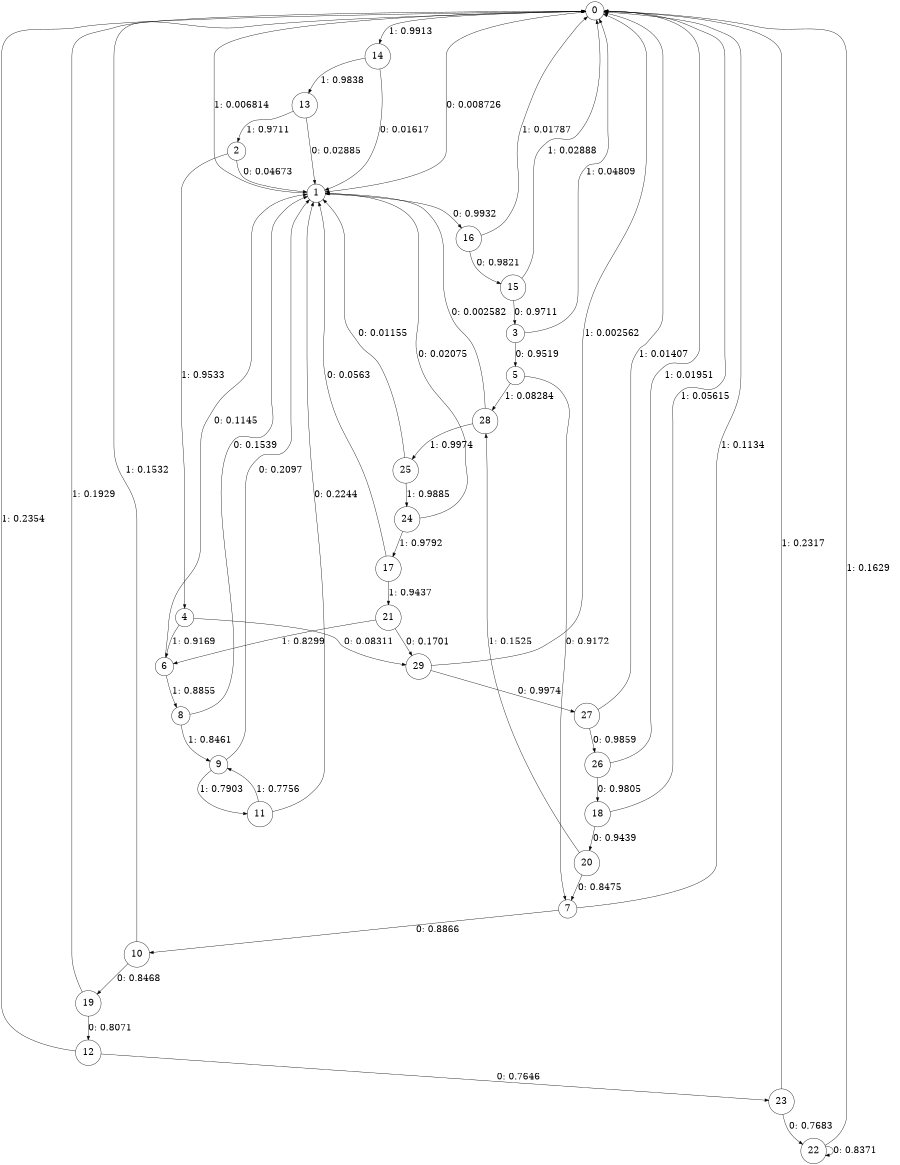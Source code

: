 digraph "ch3_both_L11" {
size = "6,8.5";
ratio = "fill";
node [shape = circle];
node [fontsize = 24];
edge [fontsize = 24];
0 -> 1 [label = "0: 0.008726  "];
0 -> 14 [label = "1: 0.9913   "];
1 -> 16 [label = "0: 0.9932   "];
1 -> 0 [label = "1: 0.006814  "];
2 -> 1 [label = "0: 0.04673  "];
2 -> 4 [label = "1: 0.9533   "];
3 -> 5 [label = "0: 0.9519   "];
3 -> 0 [label = "1: 0.04809  "];
4 -> 29 [label = "0: 0.08311  "];
4 -> 6 [label = "1: 0.9169   "];
5 -> 7 [label = "0: 0.9172   "];
5 -> 28 [label = "1: 0.08284  "];
6 -> 1 [label = "0: 0.1145   "];
6 -> 8 [label = "1: 0.8855   "];
7 -> 10 [label = "0: 0.8866   "];
7 -> 0 [label = "1: 0.1134   "];
8 -> 1 [label = "0: 0.1539   "];
8 -> 9 [label = "1: 0.8461   "];
9 -> 1 [label = "0: 0.2097   "];
9 -> 11 [label = "1: 0.7903   "];
10 -> 19 [label = "0: 0.8468   "];
10 -> 0 [label = "1: 0.1532   "];
11 -> 1 [label = "0: 0.2244   "];
11 -> 9 [label = "1: 0.7756   "];
12 -> 23 [label = "0: 0.7646   "];
12 -> 0 [label = "1: 0.2354   "];
13 -> 1 [label = "0: 0.02885  "];
13 -> 2 [label = "1: 0.9711   "];
14 -> 1 [label = "0: 0.01617  "];
14 -> 13 [label = "1: 0.9838   "];
15 -> 3 [label = "0: 0.9711   "];
15 -> 0 [label = "1: 0.02888  "];
16 -> 15 [label = "0: 0.9821   "];
16 -> 0 [label = "1: 0.01787  "];
17 -> 1 [label = "0: 0.0563   "];
17 -> 21 [label = "1: 0.9437   "];
18 -> 20 [label = "0: 0.9439   "];
18 -> 0 [label = "1: 0.05615  "];
19 -> 12 [label = "0: 0.8071   "];
19 -> 0 [label = "1: 0.1929   "];
20 -> 7 [label = "0: 0.8475   "];
20 -> 28 [label = "1: 0.1525   "];
21 -> 29 [label = "0: 0.1701   "];
21 -> 6 [label = "1: 0.8299   "];
22 -> 22 [label = "0: 0.8371   "];
22 -> 0 [label = "1: 0.1629   "];
23 -> 22 [label = "0: 0.7683   "];
23 -> 0 [label = "1: 0.2317   "];
24 -> 1 [label = "0: 0.02075  "];
24 -> 17 [label = "1: 0.9792   "];
25 -> 1 [label = "0: 0.01155  "];
25 -> 24 [label = "1: 0.9885   "];
26 -> 18 [label = "0: 0.9805   "];
26 -> 0 [label = "1: 0.01951  "];
27 -> 26 [label = "0: 0.9859   "];
27 -> 0 [label = "1: 0.01407  "];
28 -> 1 [label = "0: 0.002582  "];
28 -> 25 [label = "1: 0.9974   "];
29 -> 27 [label = "0: 0.9974   "];
29 -> 0 [label = "1: 0.002562  "];
}